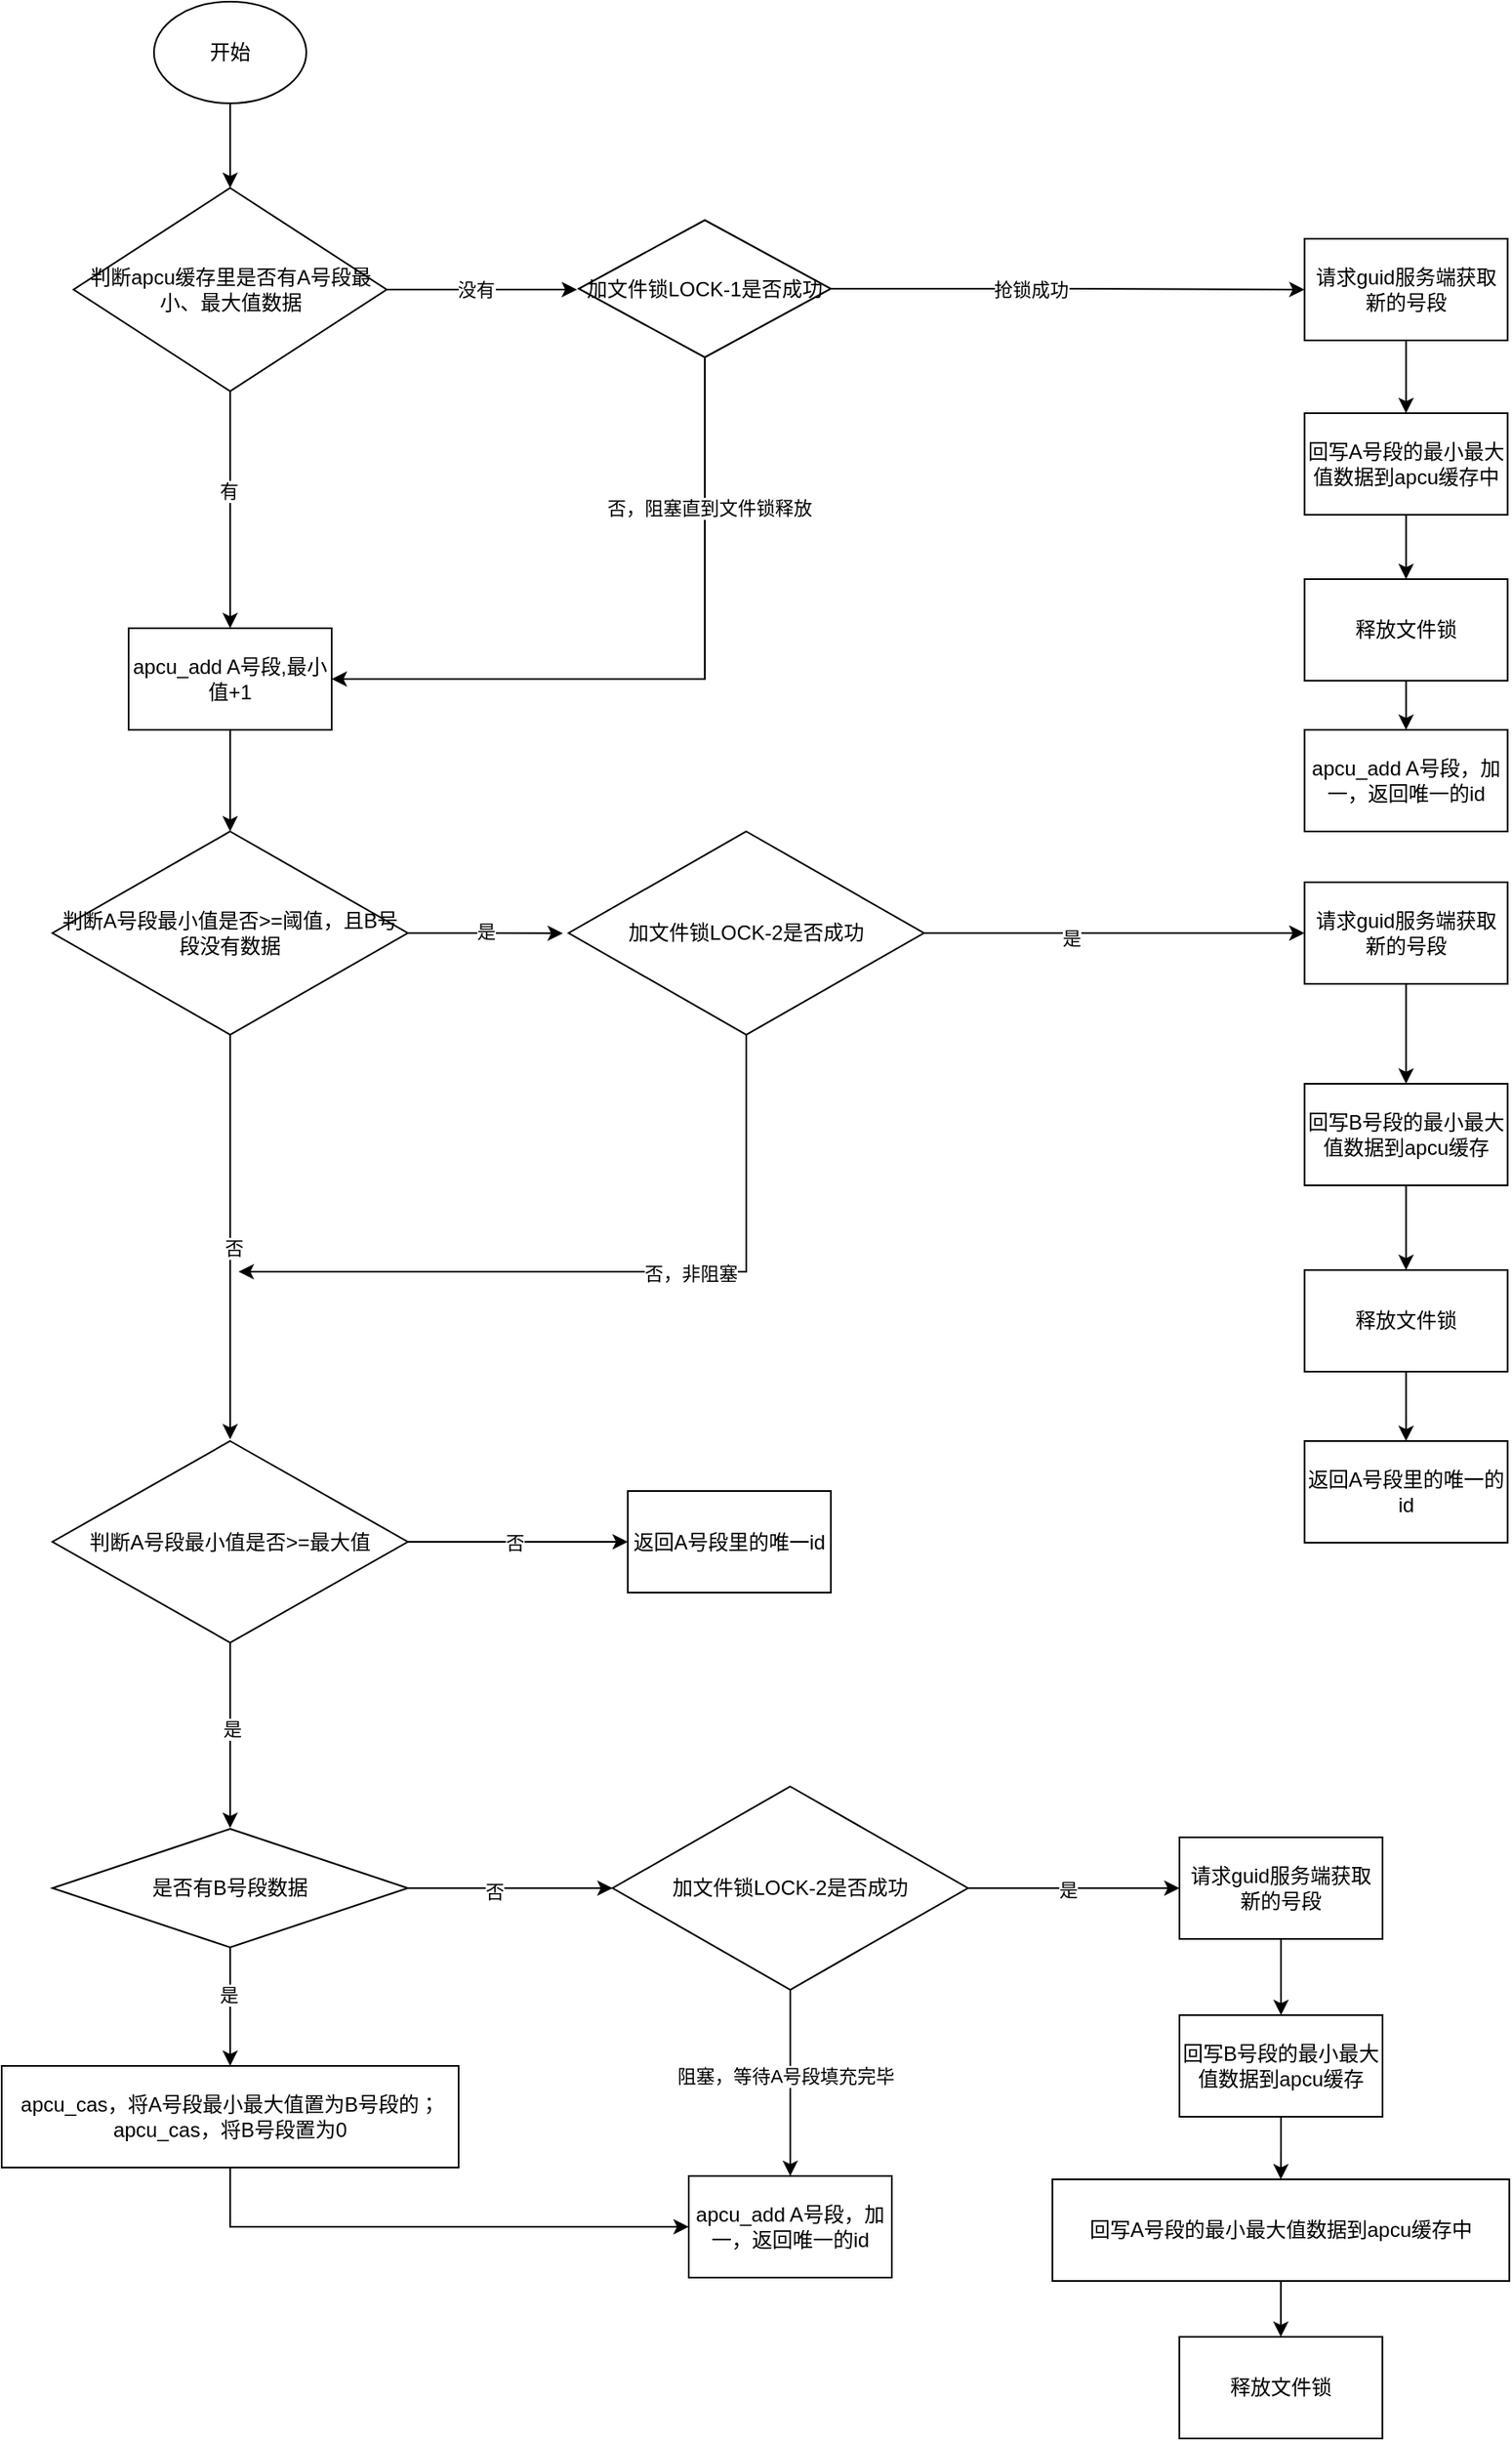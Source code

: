 <mxfile version="21.1.4" type="github">
  <diagram id="C5RBs43oDa-KdzZeNtuy" name="Page-1">
    <mxGraphModel dx="282" dy="574" grid="1" gridSize="10" guides="1" tooltips="1" connect="1" arrows="1" fold="1" page="1" pageScale="1" pageWidth="827" pageHeight="1169" math="0" shadow="0">
      <root>
        <mxCell id="WIyWlLk6GJQsqaUBKTNV-0" />
        <mxCell id="WIyWlLk6GJQsqaUBKTNV-1" parent="WIyWlLk6GJQsqaUBKTNV-0" />
        <mxCell id="EW10OQYBDatXseVUmCqM-0" style="edgeStyle=orthogonalEdgeStyle;rounded=0;orthogonalLoop=1;jettySize=auto;html=1;entryX=0.5;entryY=0;entryDx=0;entryDy=0;" parent="WIyWlLk6GJQsqaUBKTNV-1" source="EW10OQYBDatXseVUmCqM-1" target="EW10OQYBDatXseVUmCqM-6" edge="1">
          <mxGeometry relative="1" as="geometry" />
        </mxCell>
        <mxCell id="EW10OQYBDatXseVUmCqM-1" value="开始" style="ellipse;whiteSpace=wrap;html=1;" parent="WIyWlLk6GJQsqaUBKTNV-1" vertex="1">
          <mxGeometry x="1550" y="301" width="90" height="60" as="geometry" />
        </mxCell>
        <mxCell id="EW10OQYBDatXseVUmCqM-2" value="" style="edgeStyle=orthogonalEdgeStyle;rounded=0;orthogonalLoop=1;jettySize=auto;html=1;" parent="WIyWlLk6GJQsqaUBKTNV-1" source="EW10OQYBDatXseVUmCqM-6" target="EW10OQYBDatXseVUmCqM-8" edge="1">
          <mxGeometry relative="1" as="geometry" />
        </mxCell>
        <mxCell id="EW10OQYBDatXseVUmCqM-3" value="有" style="edgeLabel;html=1;align=center;verticalAlign=middle;resizable=0;points=[];" parent="EW10OQYBDatXseVUmCqM-2" vertex="1" connectable="0">
          <mxGeometry x="-0.154" y="-1" relative="1" as="geometry">
            <mxPoint as="offset" />
          </mxGeometry>
        </mxCell>
        <mxCell id="EW10OQYBDatXseVUmCqM-4" value="" style="edgeStyle=orthogonalEdgeStyle;rounded=0;orthogonalLoop=1;jettySize=auto;html=1;" parent="WIyWlLk6GJQsqaUBKTNV-1" source="EW10OQYBDatXseVUmCqM-6" edge="1">
          <mxGeometry relative="1" as="geometry">
            <mxPoint x="1800" y="471" as="targetPoint" />
          </mxGeometry>
        </mxCell>
        <mxCell id="EW10OQYBDatXseVUmCqM-5" value="没有" style="edgeLabel;html=1;align=center;verticalAlign=middle;resizable=0;points=[];" parent="EW10OQYBDatXseVUmCqM-4" vertex="1" connectable="0">
          <mxGeometry x="-0.07" relative="1" as="geometry">
            <mxPoint as="offset" />
          </mxGeometry>
        </mxCell>
        <mxCell id="EW10OQYBDatXseVUmCqM-6" value="判断apcu缓存里是否有A号段最小、最大值数据" style="rhombus;whiteSpace=wrap;html=1;" parent="WIyWlLk6GJQsqaUBKTNV-1" vertex="1">
          <mxGeometry x="1502.5" y="411" width="185" height="120" as="geometry" />
        </mxCell>
        <mxCell id="EW10OQYBDatXseVUmCqM-7" value="" style="edgeStyle=orthogonalEdgeStyle;rounded=0;orthogonalLoop=1;jettySize=auto;html=1;" parent="WIyWlLk6GJQsqaUBKTNV-1" source="EW10OQYBDatXseVUmCqM-8" target="EW10OQYBDatXseVUmCqM-24" edge="1">
          <mxGeometry relative="1" as="geometry" />
        </mxCell>
        <mxCell id="EW10OQYBDatXseVUmCqM-8" value="apcu_add A号段,最小值+1" style="whiteSpace=wrap;html=1;" parent="WIyWlLk6GJQsqaUBKTNV-1" vertex="1">
          <mxGeometry x="1535" y="671" width="120" height="60" as="geometry" />
        </mxCell>
        <mxCell id="EW10OQYBDatXseVUmCqM-9" value="" style="edgeStyle=orthogonalEdgeStyle;rounded=0;orthogonalLoop=1;jettySize=auto;html=1;" parent="WIyWlLk6GJQsqaUBKTNV-1" source="EW10OQYBDatXseVUmCqM-13" target="EW10OQYBDatXseVUmCqM-15" edge="1">
          <mxGeometry relative="1" as="geometry" />
        </mxCell>
        <mxCell id="EW10OQYBDatXseVUmCqM-10" value="抢锁成功" style="edgeLabel;html=1;align=center;verticalAlign=middle;resizable=0;points=[];" parent="EW10OQYBDatXseVUmCqM-9" vertex="1" connectable="0">
          <mxGeometry x="0.059" y="2" relative="1" as="geometry">
            <mxPoint x="-30" y="2" as="offset" />
          </mxGeometry>
        </mxCell>
        <mxCell id="EW10OQYBDatXseVUmCqM-11" value="" style="edgeStyle=orthogonalEdgeStyle;rounded=0;orthogonalLoop=1;jettySize=auto;html=1;entryX=1;entryY=0.5;entryDx=0;entryDy=0;exitX=0.5;exitY=1;exitDx=0;exitDy=0;" parent="WIyWlLk6GJQsqaUBKTNV-1" source="EW10OQYBDatXseVUmCqM-13" target="EW10OQYBDatXseVUmCqM-8" edge="1">
          <mxGeometry relative="1" as="geometry">
            <mxPoint x="1855" y="581" as="targetPoint" />
            <Array as="points">
              <mxPoint x="1875" y="701" />
            </Array>
          </mxGeometry>
        </mxCell>
        <mxCell id="EW10OQYBDatXseVUmCqM-12" value="否，阻塞直到文件锁释放" style="edgeLabel;html=1;align=center;verticalAlign=middle;resizable=0;points=[];" parent="EW10OQYBDatXseVUmCqM-11" vertex="1" connectable="0">
          <mxGeometry x="-0.11" y="2" relative="1" as="geometry">
            <mxPoint y="-94" as="offset" />
          </mxGeometry>
        </mxCell>
        <mxCell id="EW10OQYBDatXseVUmCqM-13" value="加文件锁LOCK-1是否成功" style="rhombus;whiteSpace=wrap;html=1;" parent="WIyWlLk6GJQsqaUBKTNV-1" vertex="1">
          <mxGeometry x="1801" y="430" width="149" height="81" as="geometry" />
        </mxCell>
        <mxCell id="EW10OQYBDatXseVUmCqM-14" value="" style="edgeStyle=orthogonalEdgeStyle;rounded=0;orthogonalLoop=1;jettySize=auto;html=1;" parent="WIyWlLk6GJQsqaUBKTNV-1" source="EW10OQYBDatXseVUmCqM-15" target="EW10OQYBDatXseVUmCqM-17" edge="1">
          <mxGeometry relative="1" as="geometry" />
        </mxCell>
        <mxCell id="EW10OQYBDatXseVUmCqM-15" value="请求guid服务端获取新的号段" style="whiteSpace=wrap;html=1;" parent="WIyWlLk6GJQsqaUBKTNV-1" vertex="1">
          <mxGeometry x="2229.89" y="441" width="120" height="60" as="geometry" />
        </mxCell>
        <mxCell id="EW10OQYBDatXseVUmCqM-16" value="" style="edgeStyle=orthogonalEdgeStyle;rounded=0;orthogonalLoop=1;jettySize=auto;html=1;" parent="WIyWlLk6GJQsqaUBKTNV-1" source="EW10OQYBDatXseVUmCqM-17" target="EW10OQYBDatXseVUmCqM-19" edge="1">
          <mxGeometry relative="1" as="geometry" />
        </mxCell>
        <mxCell id="EW10OQYBDatXseVUmCqM-17" value="回写A号段的最小最大值数据到apcu缓存中" style="whiteSpace=wrap;html=1;" parent="WIyWlLk6GJQsqaUBKTNV-1" vertex="1">
          <mxGeometry x="2229.89" y="544" width="120" height="60" as="geometry" />
        </mxCell>
        <mxCell id="EW10OQYBDatXseVUmCqM-18" value="" style="edgeStyle=orthogonalEdgeStyle;rounded=0;orthogonalLoop=1;jettySize=auto;html=1;" parent="WIyWlLk6GJQsqaUBKTNV-1" source="EW10OQYBDatXseVUmCqM-19" target="EW10OQYBDatXseVUmCqM-32" edge="1">
          <mxGeometry relative="1" as="geometry" />
        </mxCell>
        <mxCell id="EW10OQYBDatXseVUmCqM-19" value="释放文件锁" style="whiteSpace=wrap;html=1;" parent="WIyWlLk6GJQsqaUBKTNV-1" vertex="1">
          <mxGeometry x="2229.89" y="642" width="120" height="60" as="geometry" />
        </mxCell>
        <mxCell id="EW10OQYBDatXseVUmCqM-20" value="" style="edgeStyle=orthogonalEdgeStyle;rounded=0;orthogonalLoop=1;jettySize=auto;html=1;entryX=-0.016;entryY=0.501;entryDx=0;entryDy=0;entryPerimeter=0;" parent="WIyWlLk6GJQsqaUBKTNV-1" source="EW10OQYBDatXseVUmCqM-24" target="EW10OQYBDatXseVUmCqM-30" edge="1">
          <mxGeometry relative="1" as="geometry">
            <mxPoint x="1780" y="851" as="targetPoint" />
          </mxGeometry>
        </mxCell>
        <mxCell id="EW10OQYBDatXseVUmCqM-21" value="是" style="edgeLabel;html=1;align=center;verticalAlign=middle;resizable=0;points=[];" parent="EW10OQYBDatXseVUmCqM-20" vertex="1" connectable="0">
          <mxGeometry x="-0.011" y="1" relative="1" as="geometry">
            <mxPoint as="offset" />
          </mxGeometry>
        </mxCell>
        <mxCell id="EW10OQYBDatXseVUmCqM-22" value="" style="edgeStyle=orthogonalEdgeStyle;rounded=0;orthogonalLoop=1;jettySize=auto;html=1;" parent="WIyWlLk6GJQsqaUBKTNV-1" source="EW10OQYBDatXseVUmCqM-24" edge="1">
          <mxGeometry relative="1" as="geometry">
            <mxPoint x="1595" y="1150" as="targetPoint" />
          </mxGeometry>
        </mxCell>
        <mxCell id="EW10OQYBDatXseVUmCqM-23" value="否" style="edgeLabel;html=1;align=center;verticalAlign=middle;resizable=0;points=[];" parent="EW10OQYBDatXseVUmCqM-22" vertex="1" connectable="0">
          <mxGeometry x="0.054" y="1" relative="1" as="geometry">
            <mxPoint as="offset" />
          </mxGeometry>
        </mxCell>
        <mxCell id="EW10OQYBDatXseVUmCqM-24" value="判断A号段最小值是否&amp;gt;=阈值，且B号段没有数据" style="rhombus;whiteSpace=wrap;html=1;" parent="WIyWlLk6GJQsqaUBKTNV-1" vertex="1">
          <mxGeometry x="1490" y="791" width="210" height="120" as="geometry" />
        </mxCell>
        <mxCell id="EW10OQYBDatXseVUmCqM-28" style="edgeStyle=orthogonalEdgeStyle;rounded=0;orthogonalLoop=1;jettySize=auto;html=1;" parent="WIyWlLk6GJQsqaUBKTNV-1" source="EW10OQYBDatXseVUmCqM-30" edge="1">
          <mxGeometry relative="1" as="geometry">
            <mxPoint x="1600" y="1051" as="targetPoint" />
            <Array as="points">
              <mxPoint x="1900" y="1051" />
            </Array>
          </mxGeometry>
        </mxCell>
        <mxCell id="EW10OQYBDatXseVUmCqM-29" value="否，非阻塞" style="edgeLabel;html=1;align=center;verticalAlign=middle;resizable=0;points=[];" parent="EW10OQYBDatXseVUmCqM-28" vertex="1" connectable="0">
          <mxGeometry x="-0.215" y="1" relative="1" as="geometry">
            <mxPoint x="-1" as="offset" />
          </mxGeometry>
        </mxCell>
        <mxCell id="EW10OQYBDatXseVUmCqM-38" style="edgeStyle=orthogonalEdgeStyle;rounded=0;orthogonalLoop=1;jettySize=auto;html=1;entryX=0;entryY=0.5;entryDx=0;entryDy=0;" parent="WIyWlLk6GJQsqaUBKTNV-1" source="EW10OQYBDatXseVUmCqM-30" target="EW10OQYBDatXseVUmCqM-33" edge="1">
          <mxGeometry relative="1" as="geometry">
            <mxPoint x="2170" y="851" as="targetPoint" />
          </mxGeometry>
        </mxCell>
        <mxCell id="EW10OQYBDatXseVUmCqM-42" value="是" style="edgeLabel;html=1;align=center;verticalAlign=middle;resizable=0;points=[];" parent="EW10OQYBDatXseVUmCqM-38" vertex="1" connectable="0">
          <mxGeometry x="-0.266" y="-3" relative="1" as="geometry">
            <mxPoint x="4" as="offset" />
          </mxGeometry>
        </mxCell>
        <mxCell id="EW10OQYBDatXseVUmCqM-30" value="加文件锁LOCK-2是否成功" style="rhombus;whiteSpace=wrap;html=1;" parent="WIyWlLk6GJQsqaUBKTNV-1" vertex="1">
          <mxGeometry x="1795" y="791" width="210" height="120" as="geometry" />
        </mxCell>
        <mxCell id="EW10OQYBDatXseVUmCqM-32" value="apcu_add A号段，加一，返回唯一的id" style="whiteSpace=wrap;html=1;" parent="WIyWlLk6GJQsqaUBKTNV-1" vertex="1">
          <mxGeometry x="2229.89" y="731" width="120" height="60" as="geometry" />
        </mxCell>
        <mxCell id="EW10OQYBDatXseVUmCqM-36" value="" style="edgeStyle=orthogonalEdgeStyle;rounded=0;orthogonalLoop=1;jettySize=auto;html=1;" parent="WIyWlLk6GJQsqaUBKTNV-1" source="EW10OQYBDatXseVUmCqM-33" target="EW10OQYBDatXseVUmCqM-35" edge="1">
          <mxGeometry relative="1" as="geometry" />
        </mxCell>
        <mxCell id="EW10OQYBDatXseVUmCqM-33" value="请求guid服务端获取新的号段" style="whiteSpace=wrap;html=1;" parent="WIyWlLk6GJQsqaUBKTNV-1" vertex="1">
          <mxGeometry x="2229.89" y="821" width="120" height="60" as="geometry" />
        </mxCell>
        <mxCell id="EW10OQYBDatXseVUmCqM-41" value="" style="edgeStyle=orthogonalEdgeStyle;rounded=0;orthogonalLoop=1;jettySize=auto;html=1;" parent="WIyWlLk6GJQsqaUBKTNV-1" source="EW10OQYBDatXseVUmCqM-35" target="EW10OQYBDatXseVUmCqM-40" edge="1">
          <mxGeometry relative="1" as="geometry" />
        </mxCell>
        <mxCell id="EW10OQYBDatXseVUmCqM-35" value="回写B号段的最小最大值数据到apcu缓存" style="whiteSpace=wrap;html=1;" parent="WIyWlLk6GJQsqaUBKTNV-1" vertex="1">
          <mxGeometry x="2229.89" y="940" width="120" height="60" as="geometry" />
        </mxCell>
        <mxCell id="EW10OQYBDatXseVUmCqM-48" value="" style="edgeStyle=orthogonalEdgeStyle;rounded=0;orthogonalLoop=1;jettySize=auto;html=1;" parent="WIyWlLk6GJQsqaUBKTNV-1" source="EW10OQYBDatXseVUmCqM-40" target="EW10OQYBDatXseVUmCqM-47" edge="1">
          <mxGeometry relative="1" as="geometry" />
        </mxCell>
        <mxCell id="EW10OQYBDatXseVUmCqM-40" value="释放文件锁" style="whiteSpace=wrap;html=1;" parent="WIyWlLk6GJQsqaUBKTNV-1" vertex="1">
          <mxGeometry x="2229.89" y="1050" width="120" height="60" as="geometry" />
        </mxCell>
        <mxCell id="EW10OQYBDatXseVUmCqM-51" value="" style="edgeStyle=orthogonalEdgeStyle;rounded=0;orthogonalLoop=1;jettySize=auto;html=1;" parent="WIyWlLk6GJQsqaUBKTNV-1" source="EW10OQYBDatXseVUmCqM-43" target="EW10OQYBDatXseVUmCqM-50" edge="1">
          <mxGeometry relative="1" as="geometry" />
        </mxCell>
        <mxCell id="EW10OQYBDatXseVUmCqM-52" value="否" style="edgeLabel;html=1;align=center;verticalAlign=middle;resizable=0;points=[];" parent="EW10OQYBDatXseVUmCqM-51" vertex="1" connectable="0">
          <mxGeometry x="-0.031" relative="1" as="geometry">
            <mxPoint as="offset" />
          </mxGeometry>
        </mxCell>
        <mxCell id="EW10OQYBDatXseVUmCqM-54" value="" style="edgeStyle=orthogonalEdgeStyle;rounded=0;orthogonalLoop=1;jettySize=auto;html=1;" parent="WIyWlLk6GJQsqaUBKTNV-1" source="EW10OQYBDatXseVUmCqM-43" edge="1">
          <mxGeometry relative="1" as="geometry">
            <mxPoint x="1595" y="1379.5" as="targetPoint" />
          </mxGeometry>
        </mxCell>
        <mxCell id="EW10OQYBDatXseVUmCqM-55" value="是" style="edgeLabel;html=1;align=center;verticalAlign=middle;resizable=0;points=[];" parent="EW10OQYBDatXseVUmCqM-54" vertex="1" connectable="0">
          <mxGeometry x="-0.071" y="1" relative="1" as="geometry">
            <mxPoint as="offset" />
          </mxGeometry>
        </mxCell>
        <mxCell id="EW10OQYBDatXseVUmCqM-43" value="判断A号段最小值是否&amp;gt;=最大值" style="rhombus;whiteSpace=wrap;html=1;" parent="WIyWlLk6GJQsqaUBKTNV-1" vertex="1">
          <mxGeometry x="1490" y="1151" width="210" height="119" as="geometry" />
        </mxCell>
        <mxCell id="EW10OQYBDatXseVUmCqM-47" value="返回A号段里的唯一的id" style="whiteSpace=wrap;html=1;" parent="WIyWlLk6GJQsqaUBKTNV-1" vertex="1">
          <mxGeometry x="2229.89" y="1151" width="120" height="60" as="geometry" />
        </mxCell>
        <mxCell id="EW10OQYBDatXseVUmCqM-50" value="返回A号段里的唯一id" style="whiteSpace=wrap;html=1;" parent="WIyWlLk6GJQsqaUBKTNV-1" vertex="1">
          <mxGeometry x="1830" y="1180.5" width="120" height="60" as="geometry" />
        </mxCell>
        <mxCell id="EW10OQYBDatXseVUmCqM-58" value="" style="edgeStyle=orthogonalEdgeStyle;rounded=0;orthogonalLoop=1;jettySize=auto;html=1;" parent="WIyWlLk6GJQsqaUBKTNV-1" source="EW10OQYBDatXseVUmCqM-56" target="EW10OQYBDatXseVUmCqM-57" edge="1">
          <mxGeometry relative="1" as="geometry" />
        </mxCell>
        <mxCell id="EW10OQYBDatXseVUmCqM-59" value="是" style="edgeLabel;html=1;align=center;verticalAlign=middle;resizable=0;points=[];" parent="EW10OQYBDatXseVUmCqM-58" vertex="1" connectable="0">
          <mxGeometry x="-0.203" y="-1" relative="1" as="geometry">
            <mxPoint as="offset" />
          </mxGeometry>
        </mxCell>
        <mxCell id="EW10OQYBDatXseVUmCqM-61" value="" style="edgeStyle=orthogonalEdgeStyle;rounded=0;orthogonalLoop=1;jettySize=auto;html=1;entryX=0;entryY=0.5;entryDx=0;entryDy=0;" parent="WIyWlLk6GJQsqaUBKTNV-1" source="EW10OQYBDatXseVUmCqM-56" target="EW10OQYBDatXseVUmCqM-63" edge="1">
          <mxGeometry relative="1" as="geometry">
            <mxPoint x="1830" y="1415" as="targetPoint" />
          </mxGeometry>
        </mxCell>
        <mxCell id="EW10OQYBDatXseVUmCqM-62" value="否" style="edgeLabel;html=1;align=center;verticalAlign=middle;resizable=0;points=[];" parent="EW10OQYBDatXseVUmCqM-61" vertex="1" connectable="0">
          <mxGeometry x="-0.159" y="-2" relative="1" as="geometry">
            <mxPoint as="offset" />
          </mxGeometry>
        </mxCell>
        <mxCell id="EW10OQYBDatXseVUmCqM-56" value="是否有B号段数据" style="rhombus;whiteSpace=wrap;html=1;" parent="WIyWlLk6GJQsqaUBKTNV-1" vertex="1">
          <mxGeometry x="1490" y="1380" width="210" height="70" as="geometry" />
        </mxCell>
        <mxCell id="g1VonSyKP7OJf8PxEgFM-0" style="edgeStyle=orthogonalEdgeStyle;rounded=0;orthogonalLoop=1;jettySize=auto;html=1;entryX=0;entryY=0.5;entryDx=0;entryDy=0;" edge="1" parent="WIyWlLk6GJQsqaUBKTNV-1" source="EW10OQYBDatXseVUmCqM-57" target="EW10OQYBDatXseVUmCqM-74">
          <mxGeometry relative="1" as="geometry">
            <Array as="points">
              <mxPoint x="1595" y="1615" />
            </Array>
          </mxGeometry>
        </mxCell>
        <mxCell id="EW10OQYBDatXseVUmCqM-57" value="apcu_cas，将A号段最小最大值置为B号段的；&lt;br&gt;apcu_cas，将B号段置为0" style="whiteSpace=wrap;html=1;" parent="WIyWlLk6GJQsqaUBKTNV-1" vertex="1">
          <mxGeometry x="1460" y="1520" width="270" height="60" as="geometry" />
        </mxCell>
        <mxCell id="EW10OQYBDatXseVUmCqM-65" value="" style="edgeStyle=orthogonalEdgeStyle;rounded=0;orthogonalLoop=1;jettySize=auto;html=1;" parent="WIyWlLk6GJQsqaUBKTNV-1" source="EW10OQYBDatXseVUmCqM-63" target="EW10OQYBDatXseVUmCqM-64" edge="1">
          <mxGeometry relative="1" as="geometry" />
        </mxCell>
        <mxCell id="EW10OQYBDatXseVUmCqM-66" value="是" style="edgeLabel;html=1;align=center;verticalAlign=middle;resizable=0;points=[];" parent="EW10OQYBDatXseVUmCqM-65" vertex="1" connectable="0">
          <mxGeometry x="-0.062" y="-1" relative="1" as="geometry">
            <mxPoint as="offset" />
          </mxGeometry>
        </mxCell>
        <mxCell id="EW10OQYBDatXseVUmCqM-75" value="" style="edgeStyle=orthogonalEdgeStyle;rounded=0;orthogonalLoop=1;jettySize=auto;html=1;" parent="WIyWlLk6GJQsqaUBKTNV-1" source="EW10OQYBDatXseVUmCqM-63" target="EW10OQYBDatXseVUmCqM-74" edge="1">
          <mxGeometry relative="1" as="geometry" />
        </mxCell>
        <mxCell id="EW10OQYBDatXseVUmCqM-76" value="阻塞，等待A号段填充完毕" style="edgeLabel;html=1;align=center;verticalAlign=middle;resizable=0;points=[];" parent="EW10OQYBDatXseVUmCqM-75" vertex="1" connectable="0">
          <mxGeometry x="-0.086" y="-3" relative="1" as="geometry">
            <mxPoint as="offset" />
          </mxGeometry>
        </mxCell>
        <mxCell id="EW10OQYBDatXseVUmCqM-63" value="加文件锁LOCK-2是否成功" style="rhombus;whiteSpace=wrap;html=1;" parent="WIyWlLk6GJQsqaUBKTNV-1" vertex="1">
          <mxGeometry x="1821" y="1355" width="210" height="120" as="geometry" />
        </mxCell>
        <mxCell id="EW10OQYBDatXseVUmCqM-68" value="" style="edgeStyle=orthogonalEdgeStyle;rounded=0;orthogonalLoop=1;jettySize=auto;html=1;" parent="WIyWlLk6GJQsqaUBKTNV-1" source="EW10OQYBDatXseVUmCqM-64" edge="1">
          <mxGeometry relative="1" as="geometry">
            <mxPoint x="2216" y="1490" as="targetPoint" />
          </mxGeometry>
        </mxCell>
        <mxCell id="EW10OQYBDatXseVUmCqM-64" value="请求guid服务端获取新的号段" style="whiteSpace=wrap;html=1;" parent="WIyWlLk6GJQsqaUBKTNV-1" vertex="1">
          <mxGeometry x="2156" y="1385" width="120" height="60" as="geometry" />
        </mxCell>
        <mxCell id="EW10OQYBDatXseVUmCqM-71" value="" style="edgeStyle=orthogonalEdgeStyle;rounded=0;orthogonalLoop=1;jettySize=auto;html=1;" parent="WIyWlLk6GJQsqaUBKTNV-1" source="EW10OQYBDatXseVUmCqM-69" target="EW10OQYBDatXseVUmCqM-70" edge="1">
          <mxGeometry relative="1" as="geometry" />
        </mxCell>
        <mxCell id="EW10OQYBDatXseVUmCqM-69" value="回写B号段的最小最大值数据到apcu缓存" style="whiteSpace=wrap;html=1;" parent="WIyWlLk6GJQsqaUBKTNV-1" vertex="1">
          <mxGeometry x="2156" y="1490" width="120" height="60" as="geometry" />
        </mxCell>
        <mxCell id="EW10OQYBDatXseVUmCqM-73" value="" style="edgeStyle=orthogonalEdgeStyle;rounded=0;orthogonalLoop=1;jettySize=auto;html=1;" parent="WIyWlLk6GJQsqaUBKTNV-1" source="EW10OQYBDatXseVUmCqM-70" target="EW10OQYBDatXseVUmCqM-72" edge="1">
          <mxGeometry relative="1" as="geometry" />
        </mxCell>
        <mxCell id="EW10OQYBDatXseVUmCqM-70" value="回写A号段的最小最大值数据到apcu缓存中" style="whiteSpace=wrap;html=1;" parent="WIyWlLk6GJQsqaUBKTNV-1" vertex="1">
          <mxGeometry x="2080.89" y="1587" width="270" height="60" as="geometry" />
        </mxCell>
        <mxCell id="EW10OQYBDatXseVUmCqM-72" value="释放文件锁" style="whiteSpace=wrap;html=1;" parent="WIyWlLk6GJQsqaUBKTNV-1" vertex="1">
          <mxGeometry x="2155.89" y="1680" width="120" height="60" as="geometry" />
        </mxCell>
        <mxCell id="EW10OQYBDatXseVUmCqM-74" value="apcu_add A号段，加一，返回唯一的id" style="whiteSpace=wrap;html=1;" parent="WIyWlLk6GJQsqaUBKTNV-1" vertex="1">
          <mxGeometry x="1866" y="1585" width="120" height="60" as="geometry" />
        </mxCell>
      </root>
    </mxGraphModel>
  </diagram>
</mxfile>
